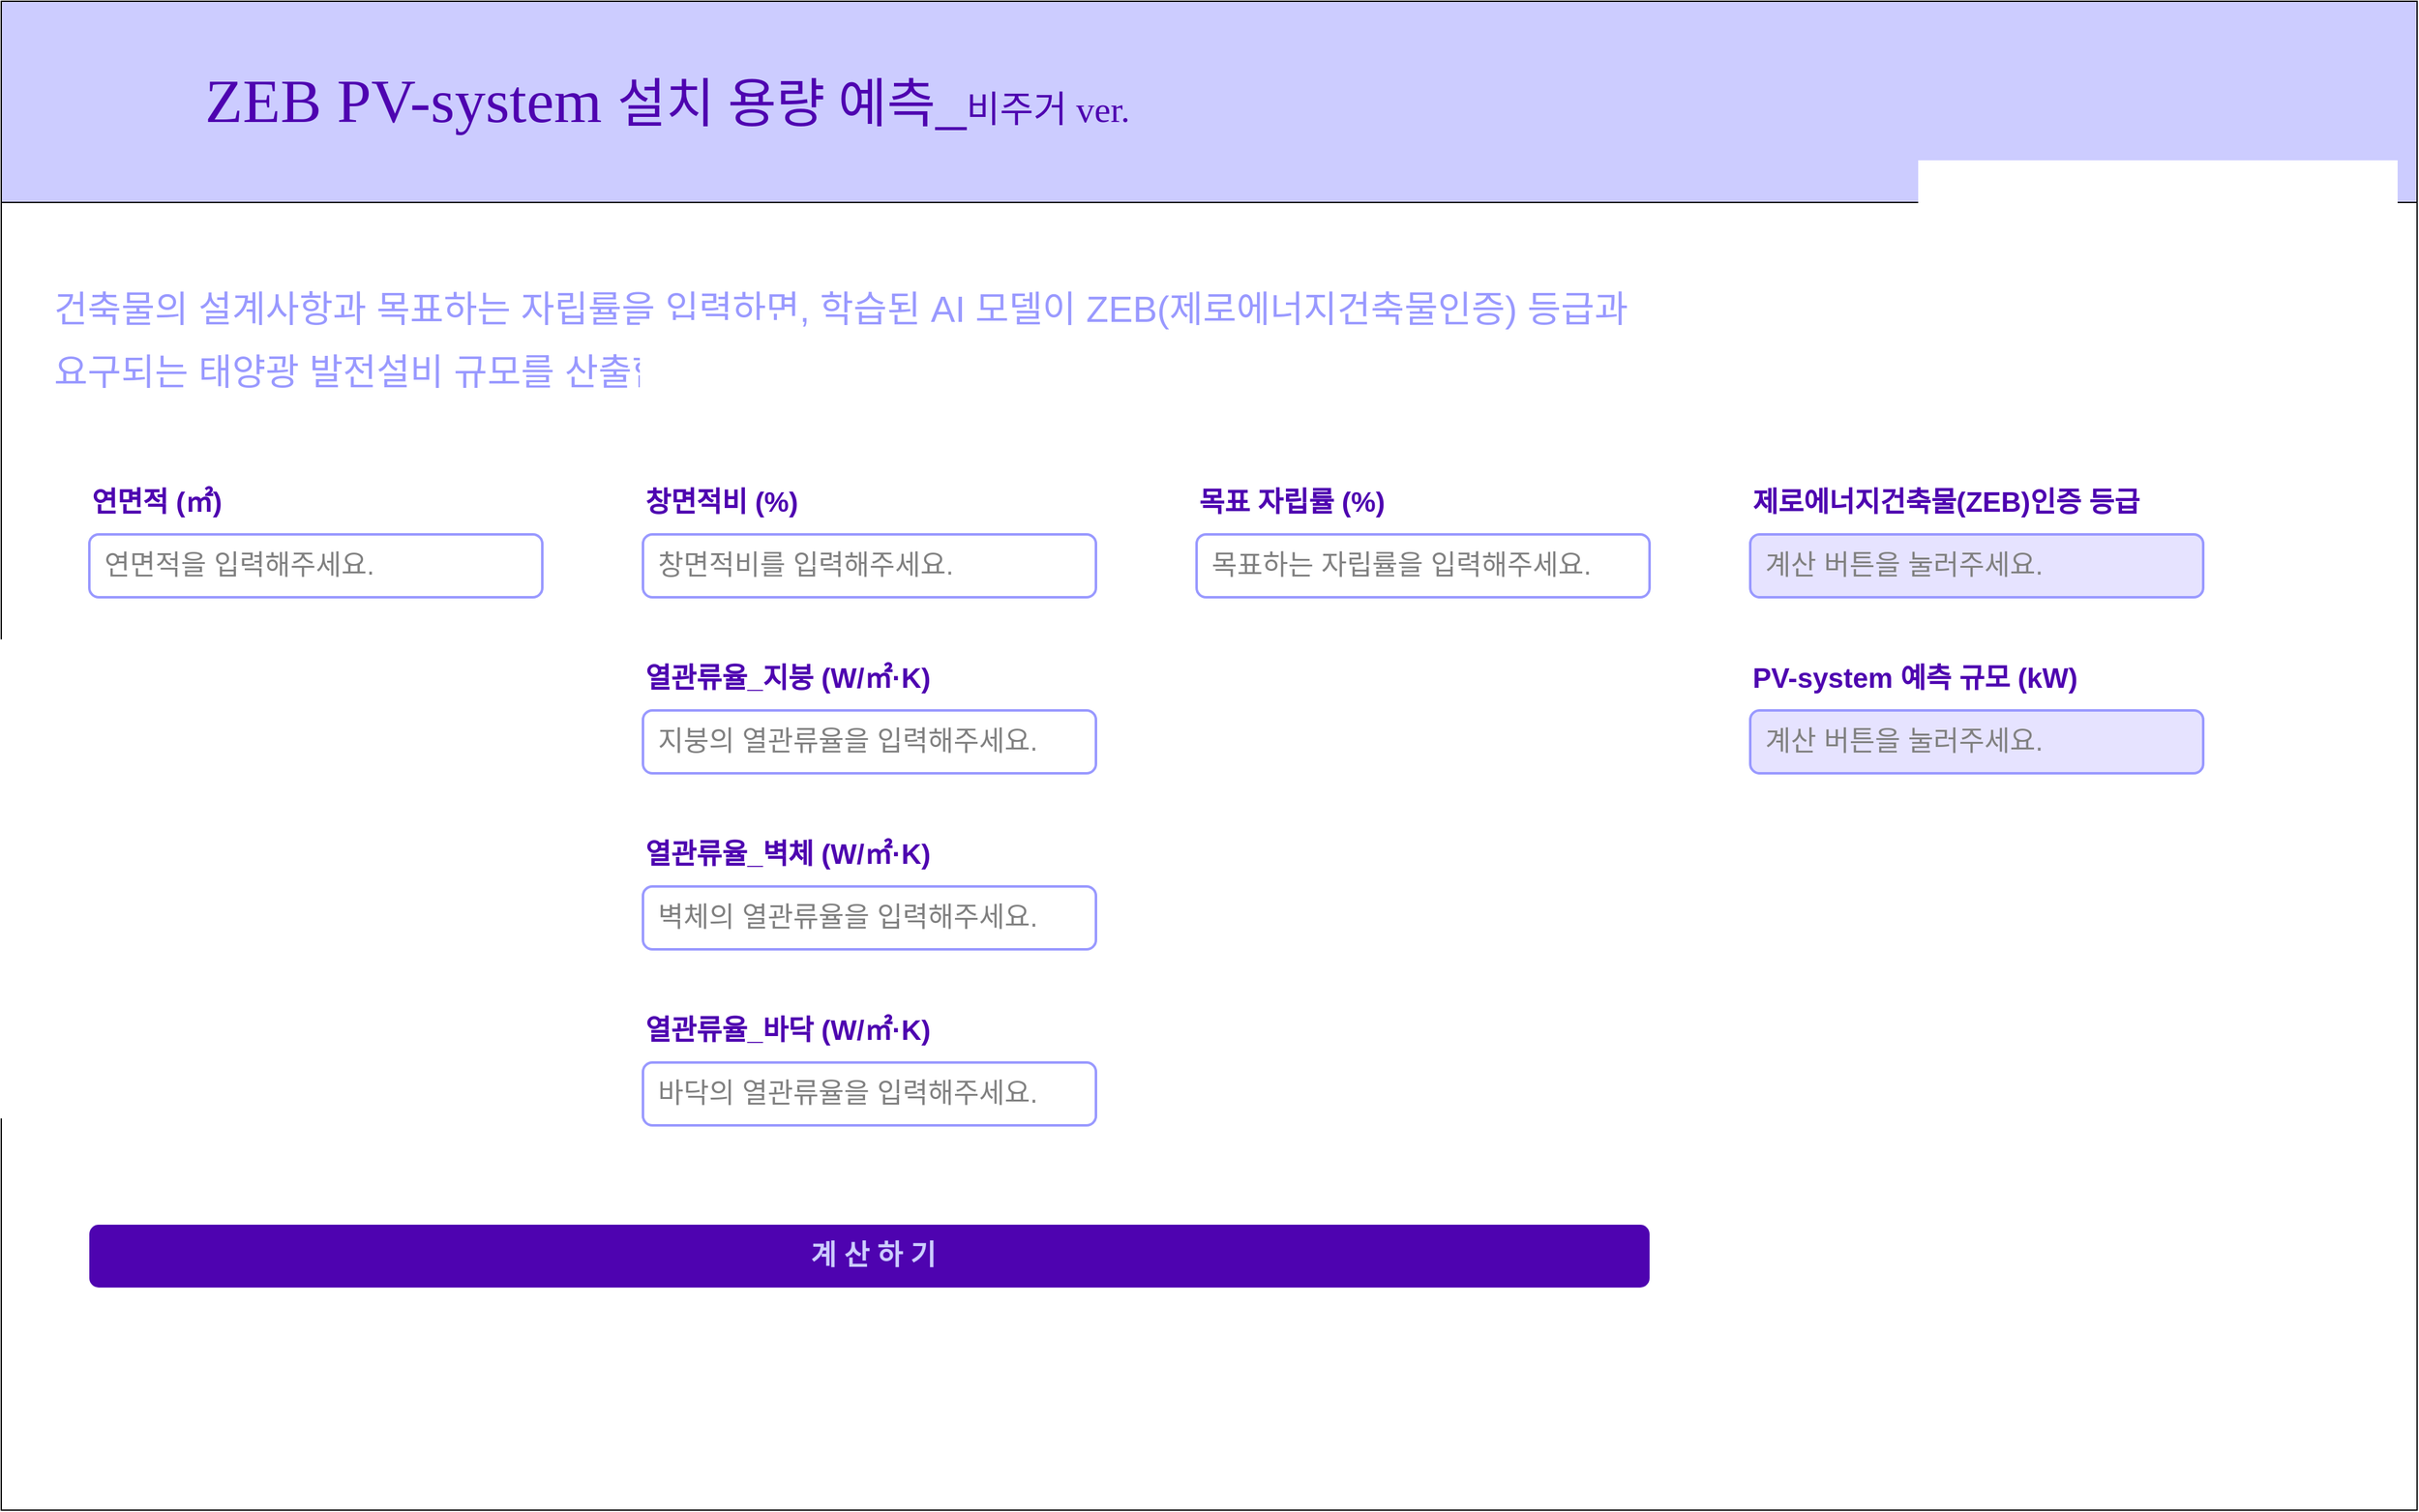 <mxfile version="24.7.5">
  <diagram name="페이지-1" id="Qx0bvRwCKjzU37vVv7oT">
    <mxGraphModel dx="-1056" dy="3464" grid="1" gridSize="10" guides="1" tooltips="1" connect="1" arrows="1" fold="1" page="0" pageScale="1" pageWidth="1920" pageHeight="1200" math="0" shadow="0">
      <root>
        <mxCell id="0" />
        <mxCell id="1" parent="0" />
        <mxCell id="sTbtkPJqOebTHk0jdgo4-4" value="" style="rounded=0;whiteSpace=wrap;html=1;container=0;" parent="1" vertex="1">
          <mxGeometry x="3280" y="-1683" width="1920" height="1040" as="geometry" />
        </mxCell>
        <mxCell id="sTbtkPJqOebTHk0jdgo4-72" value="&lt;font style=&quot;font-size: 29px;&quot;&gt;&lt;span&gt;건축물의 설계사항과 목표하는 자립률을 입력하면,&amp;nbsp;&lt;/span&gt;&lt;/font&gt;&lt;font style=&quot;background-color: initial; font-size: 29px;&quot;&gt;학습된 AI 모델이 ZEB(제로에너지건축물인증) 등급과 요구되는 태양광 발전&lt;/font&gt;&lt;span style=&quot;background-color: initial; font-size: 29px;&quot;&gt;설비 규모를 산출합니다.&lt;/span&gt;" style="text;html=1;align=left;verticalAlign=top;whiteSpace=wrap;rounded=0;fontSize=42;fontColor=#9999FF;fontStyle=0;container=0;" parent="1" vertex="1">
          <mxGeometry x="3320" y="-1634" width="1270" height="120" as="geometry" />
        </mxCell>
        <mxCell id="sTbtkPJqOebTHk0jdgo4-132" value="&lt;font color=&quot;#ccccff&quot; style=&quot;font-size: 22px;&quot;&gt;&lt;b&gt;&amp;nbsp;계 산 하 기&lt;/b&gt;&lt;/font&gt;" style="rounded=1;whiteSpace=wrap;html=1;strokeColor=none;container=0;movable=1;resizable=1;rotatable=1;deletable=1;editable=1;locked=0;connectable=1;strokeWidth=2;fillColor=#4E03B0;" parent="1" vertex="1">
          <mxGeometry x="3350" y="-870" width="1240" height="50" as="geometry" />
        </mxCell>
        <mxCell id="sTbtkPJqOebTHk0jdgo4-5" value="" style="rounded=0;whiteSpace=wrap;html=1;container=0;fillColor=#CCCCFF;" parent="1" vertex="1">
          <mxGeometry x="3280" y="-1843" width="1920" height="160" as="geometry" />
        </mxCell>
        <mxCell id="sTbtkPJqOebTHk0jdgo4-6" value="&lt;font style=&quot;font-size: 49px;&quot;&gt;ZEB PV-system &lt;/font&gt;&lt;font style=&quot;font-size: 42px;&quot;&gt;설치 용량 예측&lt;/font&gt;&lt;font style=&quot;font-size: 49px;&quot;&gt;_&lt;/font&gt;&lt;font style=&quot;font-size: 29px;&quot;&gt;비주거 ver.&lt;/font&gt;" style="text;html=1;align=left;verticalAlign=middle;whiteSpace=wrap;rounded=0;horizontal=1;fontFamily=Tahoma;fontColor=#4E03B0;container=0;" parent="1" vertex="1">
          <mxGeometry x="3440" y="-1778" width="1530" height="30" as="geometry" />
        </mxCell>
        <mxCell id="sTbtkPJqOebTHk0jdgo4-76" value="" style="rounded=1;whiteSpace=wrap;html=1;strokeColor=#9999FF;strokeWidth=2;container=0;movable=1;resizable=1;rotatable=1;deletable=1;editable=1;locked=0;connectable=1;" parent="1" vertex="1">
          <mxGeometry x="3350" y="-1419" width="360" height="50" as="geometry" />
        </mxCell>
        <mxCell id="sTbtkPJqOebTHk0jdgo4-77" value="&lt;font color=&quot;#4e03b0&quot;&gt;연면적 (㎡)&lt;/font&gt;" style="text;html=1;align=left;verticalAlign=middle;whiteSpace=wrap;rounded=0;fontSize=22;fontStyle=1;container=0;movable=1;resizable=1;rotatable=1;deletable=1;editable=1;locked=0;connectable=1;" parent="1" vertex="1">
          <mxGeometry x="3350" y="-1459" width="330" height="30" as="geometry" />
        </mxCell>
        <mxCell id="sTbtkPJqOebTHk0jdgo4-78" value="&lt;font color=&quot;#808080&quot; style=&quot;font-size: 22px;&quot;&gt;연면적을 입력해주세요.&lt;/font&gt;" style="text;html=1;align=left;verticalAlign=middle;whiteSpace=wrap;rounded=0;container=0;movable=1;resizable=1;rotatable=1;deletable=1;editable=1;locked=0;connectable=1;" parent="1" vertex="1">
          <mxGeometry x="3360" y="-1409" width="360" height="30" as="geometry" />
        </mxCell>
        <mxCell id="sTbtkPJqOebTHk0jdgo4-79" value="" style="rounded=1;whiteSpace=wrap;html=1;strokeColor=#9999FF;container=0;movable=1;resizable=1;rotatable=1;deletable=1;editable=1;locked=0;connectable=1;strokeWidth=2;" parent="1" vertex="1">
          <mxGeometry x="4230" y="-1419" width="360" height="50" as="geometry" />
        </mxCell>
        <mxCell id="sTbtkPJqOebTHk0jdgo4-80" value="&lt;font color=&quot;#4e03b0&quot;&gt;목표 자립률 (%)&lt;/font&gt;" style="text;html=1;align=left;verticalAlign=middle;whiteSpace=wrap;rounded=0;fontSize=22;fontStyle=1;container=0;movable=1;resizable=1;rotatable=1;deletable=1;editable=1;locked=0;connectable=1;" parent="1" vertex="1">
          <mxGeometry x="4230" y="-1459" width="330" height="30" as="geometry" />
        </mxCell>
        <mxCell id="sTbtkPJqOebTHk0jdgo4-81" value="&lt;font color=&quot;#808080&quot; style=&quot;font-size: 22px;&quot;&gt;목표하는 자립률을 입력해주세요.&lt;/font&gt;" style="text;html=1;align=left;verticalAlign=middle;whiteSpace=wrap;rounded=0;container=0;movable=1;resizable=1;rotatable=1;deletable=1;editable=1;locked=0;connectable=1;" parent="1" vertex="1">
          <mxGeometry x="4240" y="-1409" width="360" height="30" as="geometry" />
        </mxCell>
        <mxCell id="sTbtkPJqOebTHk0jdgo4-82" value="" style="rounded=1;whiteSpace=wrap;html=1;strokeColor=#9999FF;container=0;movable=1;resizable=1;rotatable=1;deletable=1;editable=1;locked=0;connectable=1;strokeWidth=2;" parent="1" vertex="1">
          <mxGeometry x="3790" y="-1419" width="360" height="50" as="geometry" />
        </mxCell>
        <mxCell id="sTbtkPJqOebTHk0jdgo4-83" value="&lt;font color=&quot;#4e03b0&quot;&gt;창면적비 (%)&lt;/font&gt;" style="text;html=1;align=left;verticalAlign=middle;whiteSpace=wrap;rounded=0;fontSize=22;fontStyle=1;container=0;movable=1;resizable=1;rotatable=1;deletable=1;editable=1;locked=0;connectable=1;" parent="1" vertex="1">
          <mxGeometry x="3790" y="-1459" width="330" height="30" as="geometry" />
        </mxCell>
        <mxCell id="sTbtkPJqOebTHk0jdgo4-84" value="&lt;font color=&quot;#808080&quot; style=&quot;font-size: 22px;&quot;&gt;창면적비를 입력해주세요.&lt;/font&gt;" style="text;html=1;align=left;verticalAlign=middle;whiteSpace=wrap;rounded=0;container=0;movable=1;resizable=1;rotatable=1;deletable=1;editable=1;locked=0;connectable=1;" parent="1" vertex="1">
          <mxGeometry x="3800" y="-1409" width="360" height="30" as="geometry" />
        </mxCell>
        <mxCell id="sTbtkPJqOebTHk0jdgo4-85" value="" style="rounded=1;whiteSpace=wrap;html=1;strokeColor=#9999FF;container=0;movable=1;resizable=1;rotatable=1;deletable=1;editable=1;locked=0;connectable=1;strokeWidth=2;" parent="1" vertex="1">
          <mxGeometry x="3790" y="-1279" width="360" height="50" as="geometry" />
        </mxCell>
        <mxCell id="sTbtkPJqOebTHk0jdgo4-86" value="&lt;font color=&quot;#4e03b0&quot;&gt;열관류율_지붕 (W/㎡·K)&lt;/font&gt;" style="text;html=1;align=left;verticalAlign=middle;whiteSpace=wrap;rounded=0;fontSize=22;fontStyle=1;container=0;movable=1;resizable=1;rotatable=1;deletable=1;editable=1;locked=0;connectable=1;" parent="1" vertex="1">
          <mxGeometry x="3790" y="-1319" width="330" height="30" as="geometry" />
        </mxCell>
        <mxCell id="sTbtkPJqOebTHk0jdgo4-87" value="&lt;font color=&quot;#808080&quot; style=&quot;font-size: 22px;&quot;&gt;지붕의 열관류율을 입력해주세요.&lt;/font&gt;" style="text;html=1;align=left;verticalAlign=middle;whiteSpace=wrap;rounded=0;container=0;movable=1;resizable=1;rotatable=1;deletable=1;editable=1;locked=0;connectable=1;" parent="1" vertex="1">
          <mxGeometry x="3800" y="-1269" width="360" height="30" as="geometry" />
        </mxCell>
        <mxCell id="sTbtkPJqOebTHk0jdgo4-88" value="" style="rounded=1;whiteSpace=wrap;html=1;strokeColor=#9999FF;container=0;movable=1;resizable=1;rotatable=1;deletable=1;editable=1;locked=0;connectable=1;strokeWidth=2;" parent="1" vertex="1">
          <mxGeometry x="3790" y="-1139" width="360" height="50" as="geometry" />
        </mxCell>
        <mxCell id="sTbtkPJqOebTHk0jdgo4-89" value="&lt;font color=&quot;#4e03b0&quot;&gt;열관류율_벽체 (W/㎡·K)&lt;/font&gt;" style="text;html=1;align=left;verticalAlign=middle;whiteSpace=wrap;rounded=0;fontSize=22;fontStyle=1;container=0;movable=1;resizable=1;rotatable=1;deletable=1;editable=1;locked=0;connectable=1;" parent="1" vertex="1">
          <mxGeometry x="3790" y="-1179" width="330" height="30" as="geometry" />
        </mxCell>
        <mxCell id="sTbtkPJqOebTHk0jdgo4-90" value="&lt;font color=&quot;#808080&quot; style=&quot;font-size: 22px;&quot;&gt;벽체의 열관류율을 입력해주세요.&lt;/font&gt;" style="text;html=1;align=left;verticalAlign=middle;whiteSpace=wrap;rounded=0;container=0;movable=1;resizable=1;rotatable=1;deletable=1;editable=1;locked=0;connectable=1;" parent="1" vertex="1">
          <mxGeometry x="3800" y="-1129" width="360" height="30" as="geometry" />
        </mxCell>
        <mxCell id="sTbtkPJqOebTHk0jdgo4-91" value="" style="rounded=1;whiteSpace=wrap;html=1;strokeColor=#9999FF;container=0;movable=1;resizable=1;rotatable=1;deletable=1;editable=1;locked=0;connectable=1;strokeWidth=2;" parent="1" vertex="1">
          <mxGeometry x="3790" y="-999" width="360" height="50" as="geometry" />
        </mxCell>
        <mxCell id="sTbtkPJqOebTHk0jdgo4-92" value="&lt;font color=&quot;#4e03b0&quot;&gt;열관류율_바닥 (W/㎡·K)&lt;/font&gt;" style="text;html=1;align=left;verticalAlign=middle;whiteSpace=wrap;rounded=0;fontSize=22;fontStyle=1;container=0;movable=1;resizable=1;rotatable=1;deletable=1;editable=1;locked=0;connectable=1;" parent="1" vertex="1">
          <mxGeometry x="3790" y="-1039" width="330" height="30" as="geometry" />
        </mxCell>
        <mxCell id="sTbtkPJqOebTHk0jdgo4-93" value="&lt;font color=&quot;#808080&quot; style=&quot;font-size: 22px;&quot;&gt;바닥의 열관류율을 입력해주세요.&lt;/font&gt;" style="text;html=1;align=left;verticalAlign=middle;whiteSpace=wrap;rounded=0;container=0;movable=1;resizable=1;rotatable=1;deletable=1;editable=1;locked=0;connectable=1;" parent="1" vertex="1">
          <mxGeometry x="3800" y="-989" width="360" height="30" as="geometry" />
        </mxCell>
        <mxCell id="sTbtkPJqOebTHk0jdgo4-98" value="" style="rounded=1;whiteSpace=wrap;html=1;strokeColor=#9999FF;container=0;movable=1;resizable=1;rotatable=1;deletable=1;editable=1;locked=0;connectable=1;strokeWidth=2;fillColor=#E6E3FF;" parent="1" vertex="1">
          <mxGeometry x="4670" y="-1419" width="360" height="50" as="geometry" />
        </mxCell>
        <mxCell id="sTbtkPJqOebTHk0jdgo4-99" value="&lt;font color=&quot;#4e03b0&quot;&gt;제로에너지건축물(ZEB)인증 등급&lt;/font&gt;" style="text;html=1;align=left;verticalAlign=middle;whiteSpace=wrap;rounded=0;fontSize=22;fontStyle=1;container=0;movable=1;resizable=1;rotatable=1;deletable=1;editable=1;locked=0;connectable=1;" parent="1" vertex="1">
          <mxGeometry x="4670" y="-1459" width="360" height="30" as="geometry" />
        </mxCell>
        <mxCell id="sTbtkPJqOebTHk0jdgo4-100" value="&lt;font color=&quot;#808080&quot;&gt;&lt;span style=&quot;font-size: 22px;&quot;&gt;계산 버튼을 눌러주세요.&lt;/span&gt;&lt;/font&gt;" style="text;html=1;align=left;verticalAlign=middle;whiteSpace=wrap;rounded=0;container=0;movable=1;resizable=1;rotatable=1;deletable=1;editable=1;locked=0;connectable=1;" parent="1" vertex="1">
          <mxGeometry x="4680" y="-1409" width="360" height="30" as="geometry" />
        </mxCell>
        <mxCell id="sTbtkPJqOebTHk0jdgo4-135" value="" style="rounded=1;whiteSpace=wrap;html=1;strokeColor=#9999FF;container=0;movable=1;resizable=1;rotatable=1;deletable=1;editable=1;locked=0;connectable=1;strokeWidth=2;fillColor=#E6E3FF;" parent="1" vertex="1">
          <mxGeometry x="4670" y="-1279" width="360" height="50" as="geometry" />
        </mxCell>
        <mxCell id="sTbtkPJqOebTHk0jdgo4-136" value="&lt;font color=&quot;#4e03b0&quot;&gt;PV-system 예측 규모 (kW)&lt;/font&gt;" style="text;html=1;align=left;verticalAlign=middle;whiteSpace=wrap;rounded=0;fontSize=22;fontStyle=1;container=0;movable=1;resizable=1;rotatable=1;deletable=1;editable=1;locked=0;connectable=1;" parent="1" vertex="1">
          <mxGeometry x="4670" y="-1319" width="360" height="30" as="geometry" />
        </mxCell>
        <mxCell id="sTbtkPJqOebTHk0jdgo4-137" value="&lt;font color=&quot;#808080&quot;&gt;&lt;span style=&quot;font-size: 22px;&quot;&gt;계산 버튼을 눌러주세요.&lt;/span&gt;&lt;/font&gt;" style="text;html=1;align=left;verticalAlign=middle;whiteSpace=wrap;rounded=0;container=0;movable=1;resizable=1;rotatable=1;deletable=1;editable=1;locked=0;connectable=1;" parent="1" vertex="1">
          <mxGeometry x="4680" y="-1269" width="360" height="30" as="geometry" />
        </mxCell>
      </root>
    </mxGraphModel>
  </diagram>
</mxfile>
